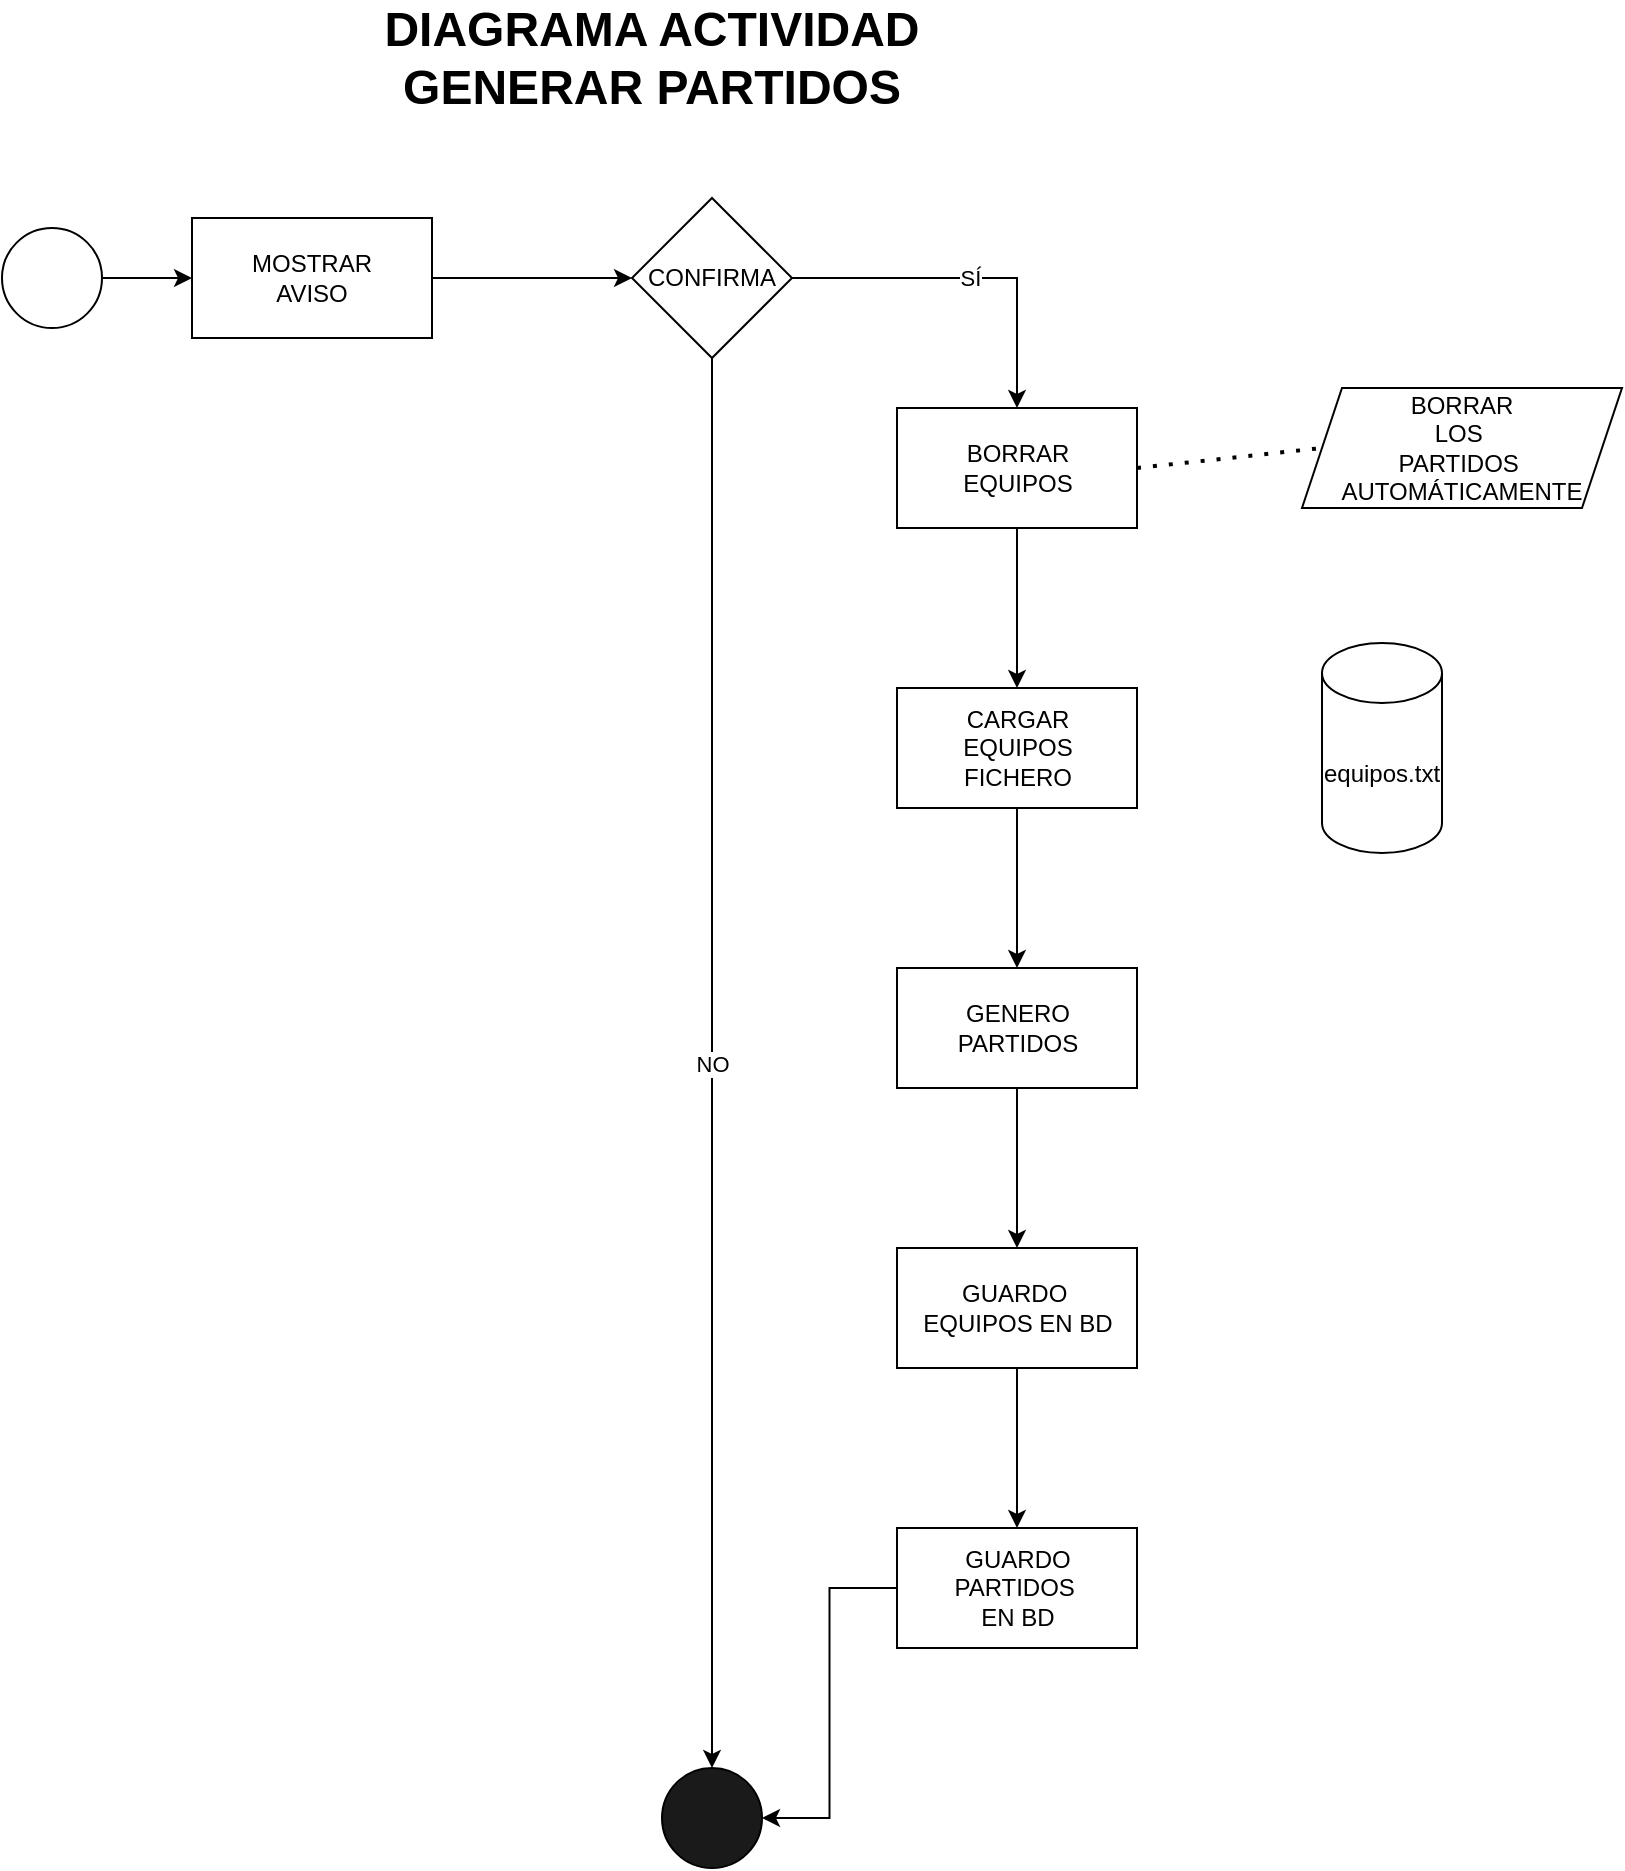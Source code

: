<mxfile version="22.1.2" type="device">
  <diagram name="Página-1" id="PvaBMU1V46CNtdSU4m6x">
    <mxGraphModel dx="1379" dy="741" grid="1" gridSize="10" guides="1" tooltips="1" connect="1" arrows="1" fold="1" page="1" pageScale="1" pageWidth="827" pageHeight="1169" math="0" shadow="0">
      <root>
        <mxCell id="0" />
        <mxCell id="1" parent="0" />
        <mxCell id="29gn8Rf6wDr4S2qoNFNp-1" value="&lt;font style=&quot;font-size: 24px;&quot;&gt;&lt;b&gt;DIAGRAMA ACTIVIDAD GENERAR PARTIDOS&lt;/b&gt;&lt;/font&gt;" style="text;html=1;strokeColor=none;fillColor=none;align=center;verticalAlign=middle;whiteSpace=wrap;rounded=0;" vertex="1" parent="1">
          <mxGeometry x="280" y="70" width="310" height="30" as="geometry" />
        </mxCell>
        <mxCell id="29gn8Rf6wDr4S2qoNFNp-6" value="" style="edgeStyle=orthogonalEdgeStyle;rounded=0;orthogonalLoop=1;jettySize=auto;html=1;" edge="1" parent="1" source="29gn8Rf6wDr4S2qoNFNp-3" target="29gn8Rf6wDr4S2qoNFNp-5">
          <mxGeometry relative="1" as="geometry" />
        </mxCell>
        <mxCell id="29gn8Rf6wDr4S2qoNFNp-3" value="" style="ellipse;whiteSpace=wrap;html=1;aspect=fixed;" vertex="1" parent="1">
          <mxGeometry x="110" y="170" width="50" height="50" as="geometry" />
        </mxCell>
        <mxCell id="29gn8Rf6wDr4S2qoNFNp-4" value="" style="ellipse;whiteSpace=wrap;html=1;aspect=fixed;fillColor=#1A1A1A;" vertex="1" parent="1">
          <mxGeometry x="440" y="940" width="50" height="50" as="geometry" />
        </mxCell>
        <mxCell id="29gn8Rf6wDr4S2qoNFNp-8" value="" style="edgeStyle=orthogonalEdgeStyle;rounded=0;orthogonalLoop=1;jettySize=auto;html=1;" edge="1" parent="1" source="29gn8Rf6wDr4S2qoNFNp-5" target="29gn8Rf6wDr4S2qoNFNp-7">
          <mxGeometry relative="1" as="geometry" />
        </mxCell>
        <mxCell id="29gn8Rf6wDr4S2qoNFNp-5" value="MOSTRAR&lt;br&gt;AVISO" style="whiteSpace=wrap;html=1;" vertex="1" parent="1">
          <mxGeometry x="205" y="165" width="120" height="60" as="geometry" />
        </mxCell>
        <mxCell id="29gn8Rf6wDr4S2qoNFNp-11" value="SÍ" style="edgeStyle=orthogonalEdgeStyle;rounded=0;orthogonalLoop=1;jettySize=auto;html=1;" edge="1" parent="1" source="29gn8Rf6wDr4S2qoNFNp-7" target="29gn8Rf6wDr4S2qoNFNp-10">
          <mxGeometry relative="1" as="geometry" />
        </mxCell>
        <mxCell id="29gn8Rf6wDr4S2qoNFNp-28" value="NO" style="edgeStyle=orthogonalEdgeStyle;rounded=0;orthogonalLoop=1;jettySize=auto;html=1;entryX=0.5;entryY=0;entryDx=0;entryDy=0;" edge="1" parent="1" source="29gn8Rf6wDr4S2qoNFNp-7" target="29gn8Rf6wDr4S2qoNFNp-4">
          <mxGeometry relative="1" as="geometry" />
        </mxCell>
        <mxCell id="29gn8Rf6wDr4S2qoNFNp-7" value="CONFIRMA" style="rhombus;whiteSpace=wrap;html=1;" vertex="1" parent="1">
          <mxGeometry x="425" y="155" width="80" height="80" as="geometry" />
        </mxCell>
        <mxCell id="29gn8Rf6wDr4S2qoNFNp-15" value="" style="edgeStyle=orthogonalEdgeStyle;rounded=0;orthogonalLoop=1;jettySize=auto;html=1;" edge="1" parent="1" source="29gn8Rf6wDr4S2qoNFNp-10" target="29gn8Rf6wDr4S2qoNFNp-14">
          <mxGeometry relative="1" as="geometry" />
        </mxCell>
        <mxCell id="29gn8Rf6wDr4S2qoNFNp-10" value="BORRAR&lt;br&gt;EQUIPOS" style="whiteSpace=wrap;html=1;" vertex="1" parent="1">
          <mxGeometry x="557.5" y="260" width="120" height="60" as="geometry" />
        </mxCell>
        <mxCell id="29gn8Rf6wDr4S2qoNFNp-12" value="BORRAR&lt;br&gt;LOS&amp;nbsp;&lt;br&gt;PARTIDOS&amp;nbsp;&lt;br&gt;AUTOMÁTICAMENTE" style="shape=parallelogram;perimeter=parallelogramPerimeter;whiteSpace=wrap;html=1;fixedSize=1;" vertex="1" parent="1">
          <mxGeometry x="760" y="250" width="160" height="60" as="geometry" />
        </mxCell>
        <mxCell id="29gn8Rf6wDr4S2qoNFNp-13" value="" style="endArrow=none;dashed=1;html=1;dashPattern=1 3;strokeWidth=2;rounded=0;entryX=0;entryY=0.5;entryDx=0;entryDy=0;exitX=1;exitY=0.5;exitDx=0;exitDy=0;" edge="1" parent="1" source="29gn8Rf6wDr4S2qoNFNp-10" target="29gn8Rf6wDr4S2qoNFNp-12">
          <mxGeometry width="50" height="50" relative="1" as="geometry">
            <mxPoint x="542.5" y="245" as="sourcePoint" />
            <mxPoint x="802.5" y="265" as="targetPoint" />
          </mxGeometry>
        </mxCell>
        <mxCell id="29gn8Rf6wDr4S2qoNFNp-20" value="" style="edgeStyle=orthogonalEdgeStyle;rounded=0;orthogonalLoop=1;jettySize=auto;html=1;" edge="1" parent="1" source="29gn8Rf6wDr4S2qoNFNp-14" target="29gn8Rf6wDr4S2qoNFNp-19">
          <mxGeometry relative="1" as="geometry" />
        </mxCell>
        <mxCell id="29gn8Rf6wDr4S2qoNFNp-14" value="CARGAR&lt;br&gt;EQUIPOS&lt;br&gt;FICHERO" style="whiteSpace=wrap;html=1;" vertex="1" parent="1">
          <mxGeometry x="557.5" y="400" width="120" height="60" as="geometry" />
        </mxCell>
        <mxCell id="29gn8Rf6wDr4S2qoNFNp-16" value="equipos.txt" style="shape=cylinder3;whiteSpace=wrap;html=1;boundedLbl=1;backgroundOutline=1;size=15;" vertex="1" parent="1">
          <mxGeometry x="770" y="377.5" width="60" height="105" as="geometry" />
        </mxCell>
        <mxCell id="29gn8Rf6wDr4S2qoNFNp-22" value="" style="edgeStyle=orthogonalEdgeStyle;rounded=0;orthogonalLoop=1;jettySize=auto;html=1;" edge="1" parent="1" source="29gn8Rf6wDr4S2qoNFNp-19" target="29gn8Rf6wDr4S2qoNFNp-21">
          <mxGeometry relative="1" as="geometry" />
        </mxCell>
        <mxCell id="29gn8Rf6wDr4S2qoNFNp-19" value="GENERO&lt;br&gt;PARTIDOS" style="whiteSpace=wrap;html=1;" vertex="1" parent="1">
          <mxGeometry x="557.5" y="540" width="120" height="60" as="geometry" />
        </mxCell>
        <mxCell id="29gn8Rf6wDr4S2qoNFNp-24" value="" style="edgeStyle=orthogonalEdgeStyle;rounded=0;orthogonalLoop=1;jettySize=auto;html=1;" edge="1" parent="1" source="29gn8Rf6wDr4S2qoNFNp-21" target="29gn8Rf6wDr4S2qoNFNp-23">
          <mxGeometry relative="1" as="geometry" />
        </mxCell>
        <mxCell id="29gn8Rf6wDr4S2qoNFNp-21" value="GUARDO&amp;nbsp;&lt;br&gt;EQUIPOS EN BD" style="whiteSpace=wrap;html=1;" vertex="1" parent="1">
          <mxGeometry x="557.5" y="680" width="120" height="60" as="geometry" />
        </mxCell>
        <mxCell id="29gn8Rf6wDr4S2qoNFNp-26" style="edgeStyle=orthogonalEdgeStyle;rounded=0;orthogonalLoop=1;jettySize=auto;html=1;entryX=1;entryY=0.5;entryDx=0;entryDy=0;" edge="1" parent="1" source="29gn8Rf6wDr4S2qoNFNp-23" target="29gn8Rf6wDr4S2qoNFNp-4">
          <mxGeometry relative="1" as="geometry">
            <mxPoint x="617.5" y="965" as="targetPoint" />
          </mxGeometry>
        </mxCell>
        <mxCell id="29gn8Rf6wDr4S2qoNFNp-23" value="GUARDO&lt;br&gt;PARTIDOS&amp;nbsp;&lt;br&gt;EN BD" style="whiteSpace=wrap;html=1;" vertex="1" parent="1">
          <mxGeometry x="557.5" y="820" width="120" height="60" as="geometry" />
        </mxCell>
      </root>
    </mxGraphModel>
  </diagram>
</mxfile>
